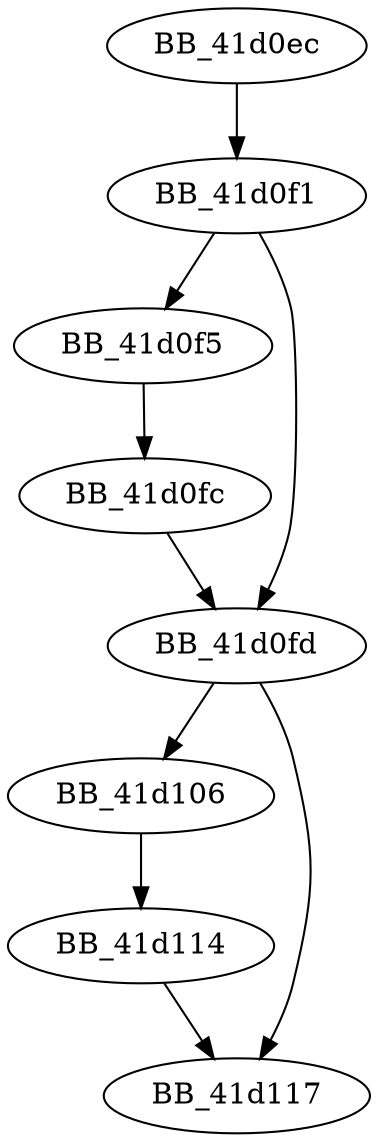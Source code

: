 DiGraph _abort{
BB_41d0ec->BB_41d0f1
BB_41d0f1->BB_41d0f5
BB_41d0f1->BB_41d0fd
BB_41d0f5->BB_41d0fc
BB_41d0fc->BB_41d0fd
BB_41d0fd->BB_41d106
BB_41d0fd->BB_41d117
BB_41d106->BB_41d114
BB_41d114->BB_41d117
}
